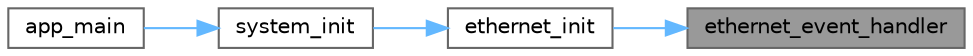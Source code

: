 digraph "ethernet_event_handler"
{
 // LATEX_PDF_SIZE
  bgcolor="transparent";
  edge [fontname=Helvetica,fontsize=10,labelfontname=Helvetica,labelfontsize=10];
  node [fontname=Helvetica,fontsize=10,shape=box,height=0.2,width=0.4];
  rankdir="RL";
  Node1 [id="Node000001",label="ethernet_event_handler",height=0.2,width=0.4,color="gray40", fillcolor="grey60", style="filled", fontcolor="black",tooltip="Event handler for Ethernet events."];
  Node1 -> Node2 [id="edge1_Node000001_Node000002",dir="back",color="steelblue1",style="solid",tooltip=" "];
  Node2 [id="Node000002",label="ethernet_init",height=0.2,width=0.4,color="grey40", fillcolor="white", style="filled",URL="$ethernet_8c.html#ac5a294a0efbd42bd9671903a60e4f52b",tooltip="Initialize the W5500 Ethernet module."];
  Node2 -> Node3 [id="edge2_Node000002_Node000003",dir="back",color="steelblue1",style="solid",tooltip=" "];
  Node3 [id="Node000003",label="system_init",height=0.2,width=0.4,color="grey40", fillcolor="white", style="filled",URL="$system_8c.html#a43f5e0d6db0fb41a437cc9096b32e9b5",tooltip="Initializes the system."];
  Node3 -> Node4 [id="edge3_Node000003_Node000004",dir="back",color="steelblue1",style="solid",tooltip=" "];
  Node4 [id="Node000004",label="app_main",height=0.2,width=0.4,color="grey40", fillcolor="white", style="filled",URL="$main_8c.html#a630544a7f0a2cc40d8a7fefab7e2fe70",tooltip=" "];
}
